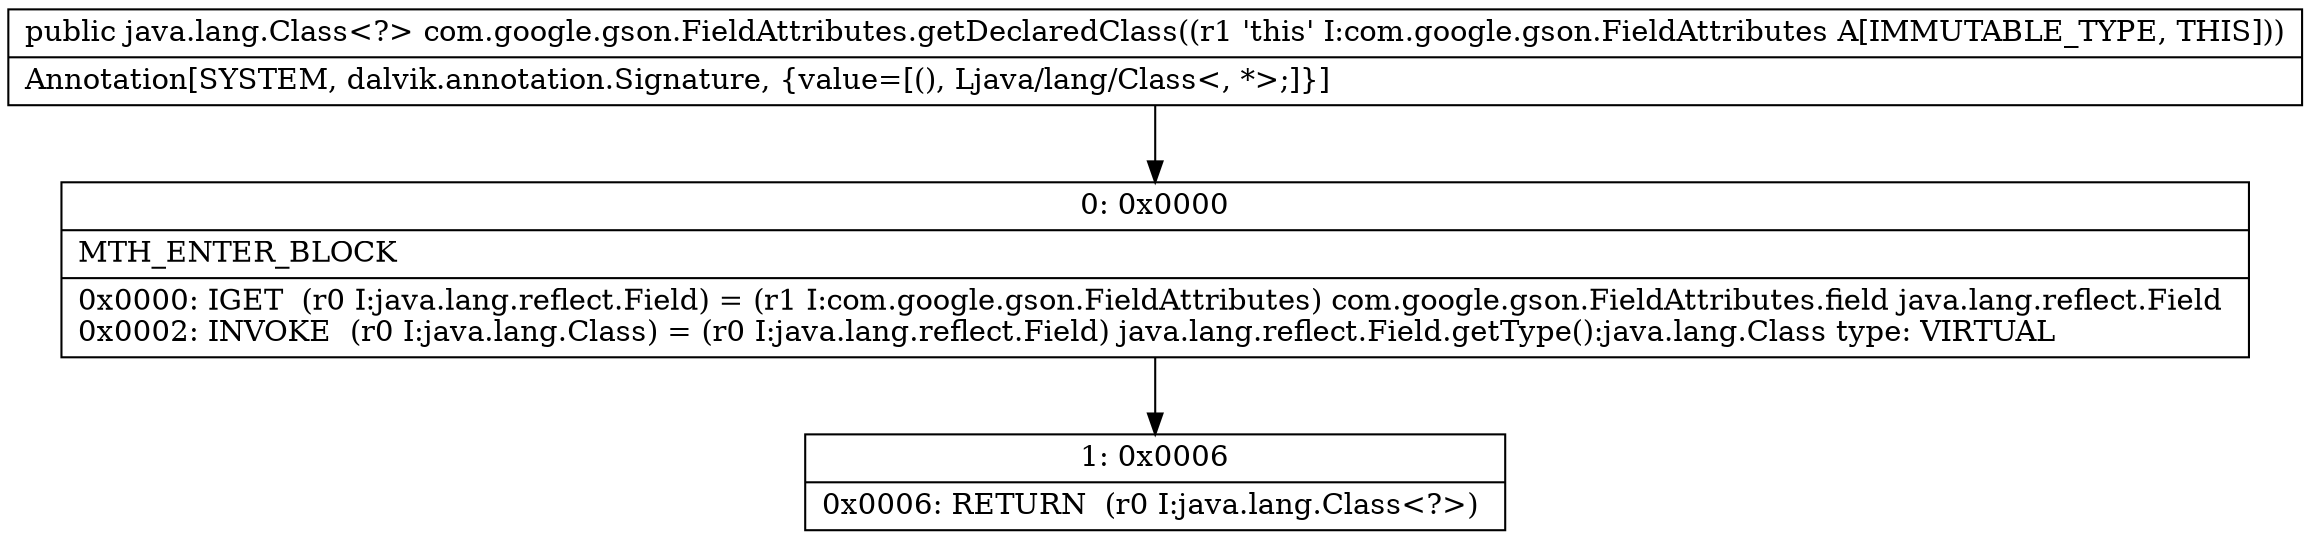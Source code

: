 digraph "CFG forcom.google.gson.FieldAttributes.getDeclaredClass()Ljava\/lang\/Class;" {
Node_0 [shape=record,label="{0\:\ 0x0000|MTH_ENTER_BLOCK\l|0x0000: IGET  (r0 I:java.lang.reflect.Field) = (r1 I:com.google.gson.FieldAttributes) com.google.gson.FieldAttributes.field java.lang.reflect.Field \l0x0002: INVOKE  (r0 I:java.lang.Class) = (r0 I:java.lang.reflect.Field) java.lang.reflect.Field.getType():java.lang.Class type: VIRTUAL \l}"];
Node_1 [shape=record,label="{1\:\ 0x0006|0x0006: RETURN  (r0 I:java.lang.Class\<?\>) \l}"];
MethodNode[shape=record,label="{public java.lang.Class\<?\> com.google.gson.FieldAttributes.getDeclaredClass((r1 'this' I:com.google.gson.FieldAttributes A[IMMUTABLE_TYPE, THIS]))  | Annotation[SYSTEM, dalvik.annotation.Signature, \{value=[(), Ljava\/lang\/Class\<, *\>;]\}]\l}"];
MethodNode -> Node_0;
Node_0 -> Node_1;
}

